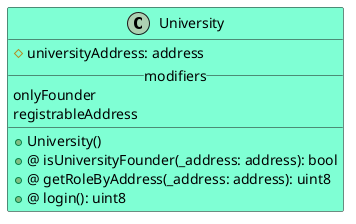 @startuml

class University #AquaMarine {
#universityAddress: address
__modifiers__
onlyFounder
registrableAddress
__
+University()
+@ isUniversityFounder(_address: address): bool
+@ getRoleByAddress(_address: address): uint8
+@ login(): uint8
}
@enduml
